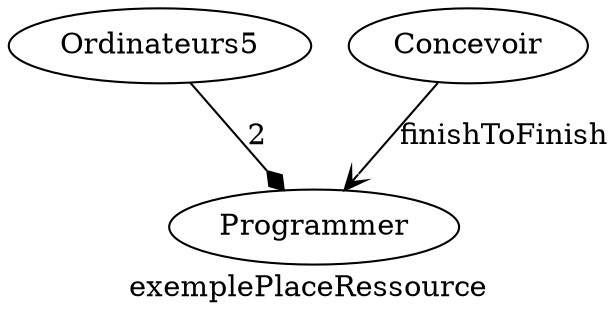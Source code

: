 
digraph exemplePlaceRessource {
label=exemplePlaceRessource

  
				Ordinateurs5 -> Programmer [arrowhead=diamond label=2]

				Concevoir -> Programmer [arrowhead=vee label=finishToFinish]

	  


}

